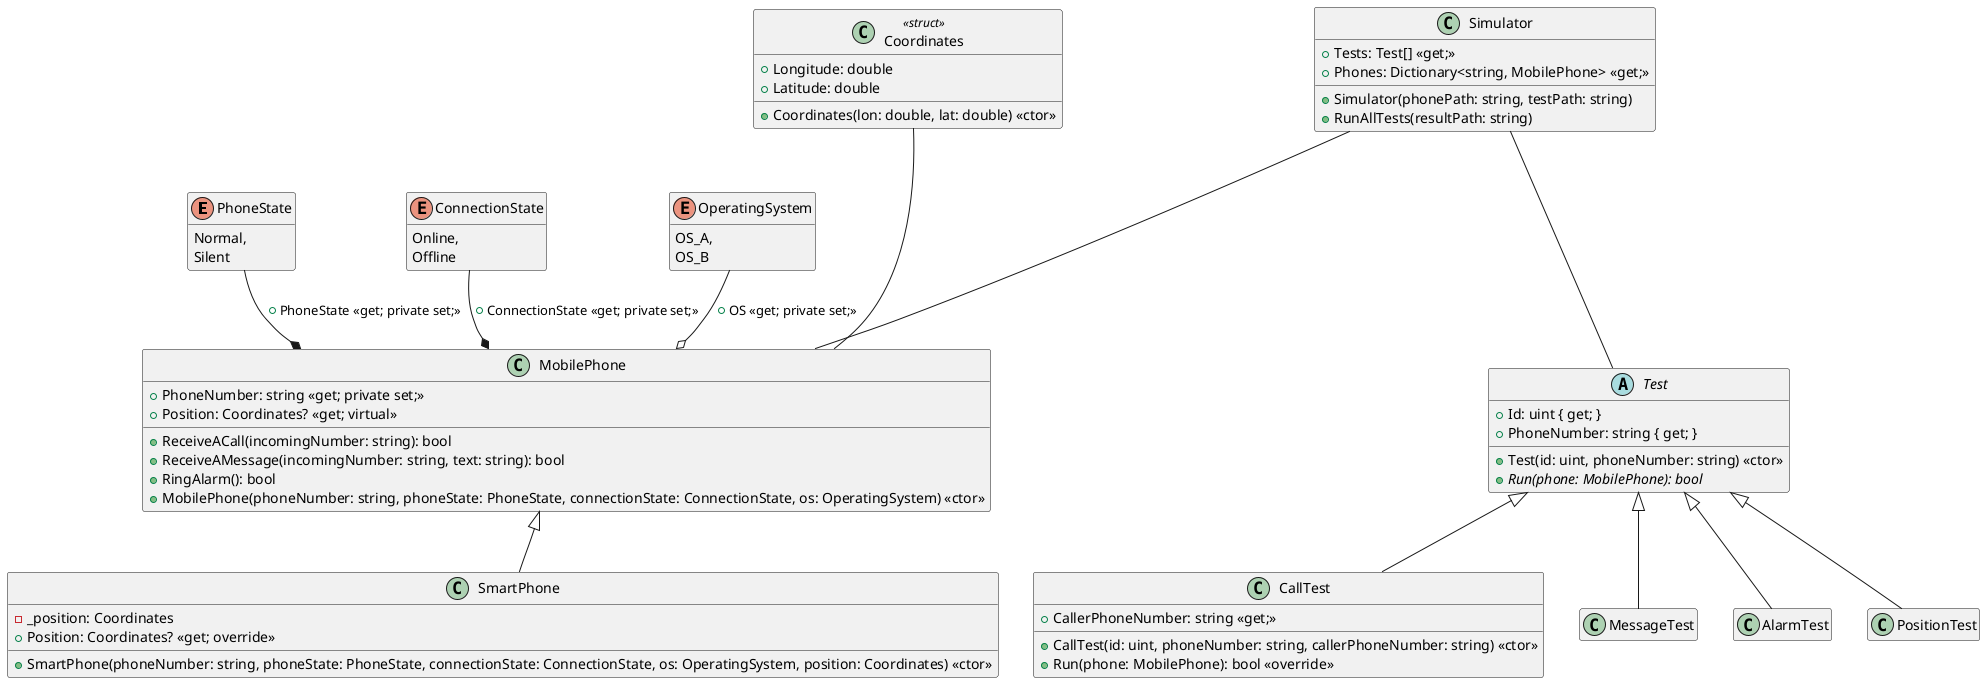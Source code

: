 @startuml
enum PhoneState
{
    Normal,
    Silent
}

enum ConnectionState
{
    Online,
    Offline
}

enum OperatingSystem
{
    OS_A,
    OS_B
}

class Coordinates << struct >>
{
    + Longitude: double
    + Latitude: double
    
    + Coordinates(lon: double, lat: double) << ctor >>
}

class MobilePhone
{
    + PhoneNumber: string << get; private set; >>
    + Position: Coordinates? << get; virtual >>
    
    + ReceiveACall(incomingNumber: string): bool
    + ReceiveAMessage(incomingNumber: string, text: string): bool
    + RingAlarm(): bool
    + MobilePhone(phoneNumber: string, phoneState: PhoneState, connectionState: ConnectionState, os: OperatingSystem) << ctor >>
}

class SmartPhone
{
    - _position: Coordinates
    + Position: Coordinates? << get; override >>
    + SmartPhone(phoneNumber: string, phoneState: PhoneState, connectionState: ConnectionState, os: OperatingSystem, position: Coordinates) << ctor >>
}

MobilePhone <|-- SmartPhone
PhoneState --* MobilePhone : + PhoneState << get; private set; >>
ConnectionState --* MobilePhone : + ConnectionState << get; private set; >>
OperatingSystem --o MobilePhone : + OS << get; private set; >>
Coordinates --- MobilePhone

class Simulator
{
    + Tests: Test[] << get; >>
    + Phones: Dictionary<string, MobilePhone> << get; >>
    
    + Simulator(phonePath: string, testPath: string)
    + RunAllTests(resultPath: string)
}

abstract class Test
{
    + Id: uint { get; }
    + PhoneNumber: string { get; }
    
    + Test(id: uint, phoneNumber: string) << ctor >>
    + {abstract} Run(phone: MobilePhone): bool
}

class CallTest
{
    + CallerPhoneNumber: string << get; >>
    
    + CallTest(id: uint, phoneNumber: string, callerPhoneNumber: string) << ctor >>
    + Run(phone: MobilePhone): bool << override >>
}

class MessageTest
{

}

class AlarmTest
{

}

class PositionTest
{

}

Test <|-- CallTest
Test <|-- MessageTest
Test <|-- AlarmTest
Test <|-- PositionTest

Simulator --- Test
Simulator --- MobilePhone

hide empty members
@enduml